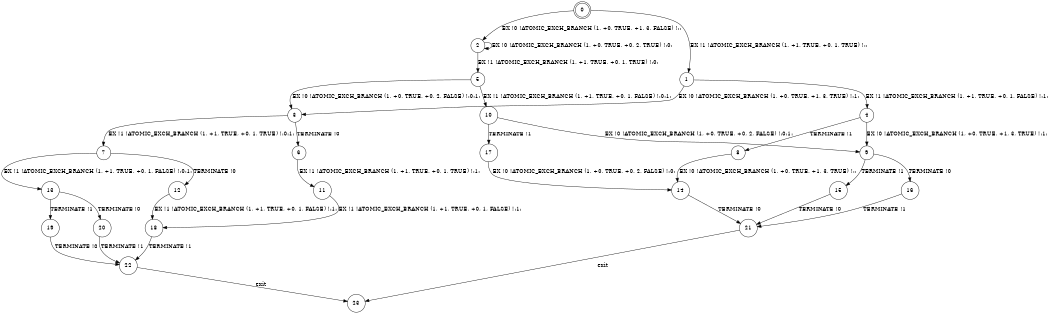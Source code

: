 digraph BCG {
size = "7, 10.5";
center = TRUE;
node [shape = circle];
0 [peripheries = 2];
0 -> 1 [label = "EX !1 !ATOMIC_EXCH_BRANCH (1, +1, TRUE, +0, 1, TRUE) !::"];
0 -> 2 [label = "EX !0 !ATOMIC_EXCH_BRANCH (1, +0, TRUE, +1, 3, FALSE) !::"];
1 -> 3 [label = "EX !0 !ATOMIC_EXCH_BRANCH (1, +0, TRUE, +1, 3, TRUE) !:1:"];
1 -> 4 [label = "EX !1 !ATOMIC_EXCH_BRANCH (1, +1, TRUE, +0, 1, FALSE) !:1:"];
2 -> 5 [label = "EX !1 !ATOMIC_EXCH_BRANCH (1, +1, TRUE, +0, 1, TRUE) !:0:"];
2 -> 2 [label = "EX !0 !ATOMIC_EXCH_BRANCH (1, +0, TRUE, +0, 2, TRUE) !:0:"];
3 -> 6 [label = "TERMINATE !0"];
3 -> 7 [label = "EX !1 !ATOMIC_EXCH_BRANCH (1, +1, TRUE, +0, 1, TRUE) !:0:1:"];
4 -> 8 [label = "TERMINATE !1"];
4 -> 9 [label = "EX !0 !ATOMIC_EXCH_BRANCH (1, +0, TRUE, +1, 3, TRUE) !:1:"];
5 -> 10 [label = "EX !1 !ATOMIC_EXCH_BRANCH (1, +1, TRUE, +0, 1, FALSE) !:0:1:"];
5 -> 3 [label = "EX !0 !ATOMIC_EXCH_BRANCH (1, +0, TRUE, +0, 2, FALSE) !:0:1:"];
6 -> 11 [label = "EX !1 !ATOMIC_EXCH_BRANCH (1, +1, TRUE, +0, 1, TRUE) !:1:"];
7 -> 12 [label = "TERMINATE !0"];
7 -> 13 [label = "EX !1 !ATOMIC_EXCH_BRANCH (1, +1, TRUE, +0, 1, FALSE) !:0:1:"];
8 -> 14 [label = "EX !0 !ATOMIC_EXCH_BRANCH (1, +0, TRUE, +1, 3, TRUE) !::"];
9 -> 15 [label = "TERMINATE !1"];
9 -> 16 [label = "TERMINATE !0"];
10 -> 17 [label = "TERMINATE !1"];
10 -> 9 [label = "EX !0 !ATOMIC_EXCH_BRANCH (1, +0, TRUE, +0, 2, FALSE) !:0:1:"];
11 -> 18 [label = "EX !1 !ATOMIC_EXCH_BRANCH (1, +1, TRUE, +0, 1, FALSE) !:1:"];
12 -> 18 [label = "EX !1 !ATOMIC_EXCH_BRANCH (1, +1, TRUE, +0, 1, FALSE) !:1:"];
13 -> 19 [label = "TERMINATE !1"];
13 -> 20 [label = "TERMINATE !0"];
14 -> 21 [label = "TERMINATE !0"];
15 -> 21 [label = "TERMINATE !0"];
16 -> 21 [label = "TERMINATE !1"];
17 -> 14 [label = "EX !0 !ATOMIC_EXCH_BRANCH (1, +0, TRUE, +0, 2, FALSE) !:0:"];
18 -> 22 [label = "TERMINATE !1"];
19 -> 22 [label = "TERMINATE !0"];
20 -> 22 [label = "TERMINATE !1"];
21 -> 23 [label = "exit"];
22 -> 23 [label = "exit"];
}
